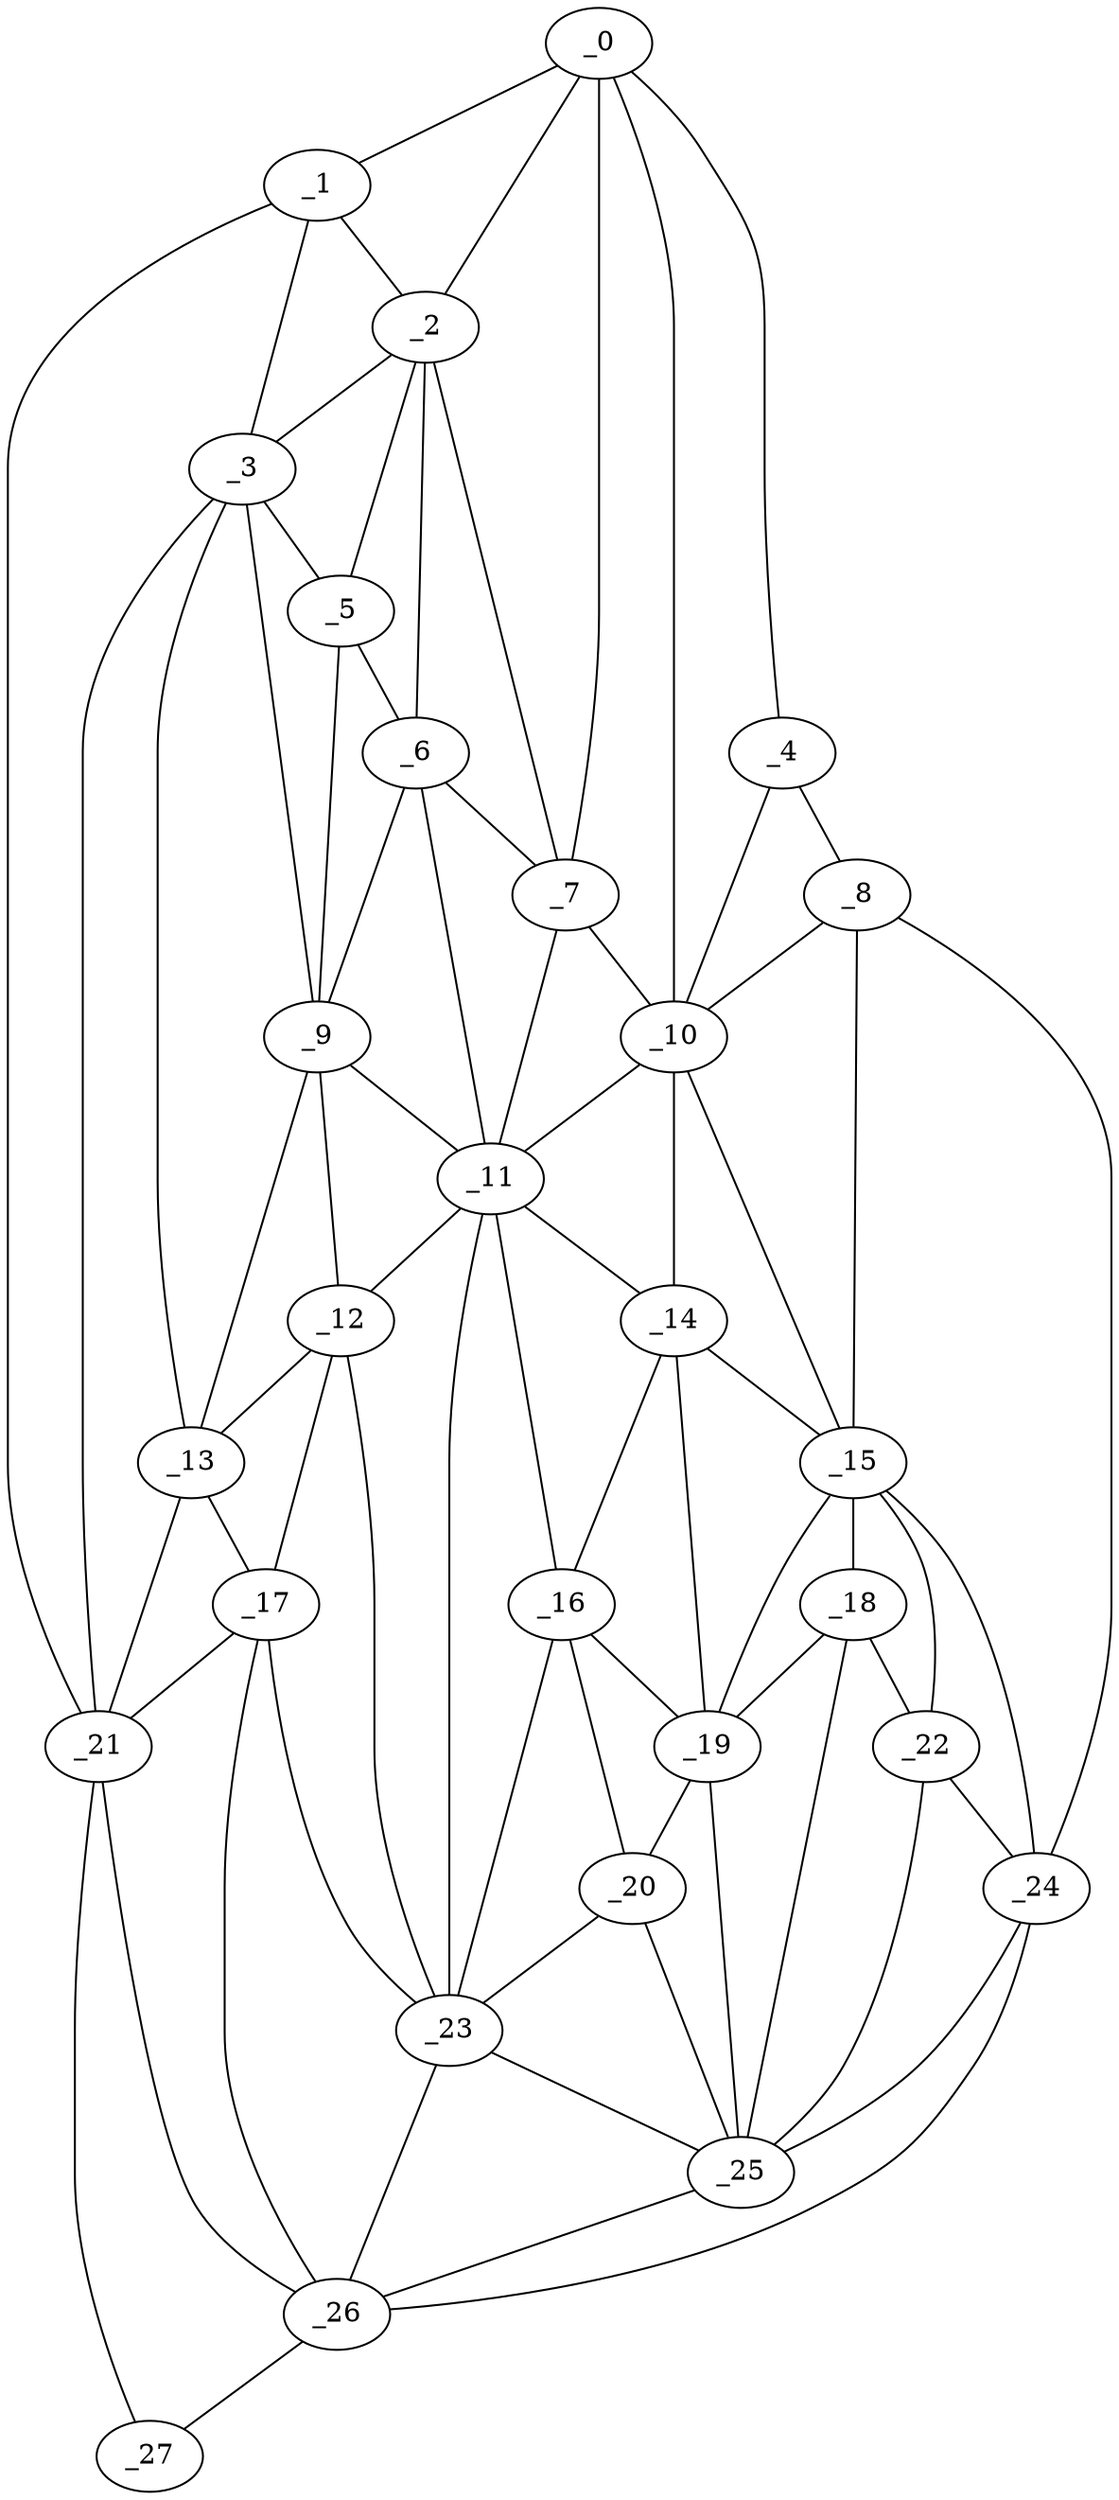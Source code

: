 graph "obj43__265.gxl" {
	_0	 [x=21,
		y=13];
	_1	 [x=34,
		y=103];
	_0 -- _1	 [valence=1];
	_2	 [x=38,
		y=97];
	_0 -- _2	 [valence=2];
	_4	 [x=41,
		y=4];
	_0 -- _4	 [valence=1];
	_7	 [x=54,
		y=73];
	_0 -- _7	 [valence=2];
	_10	 [x=72,
		y=58];
	_0 -- _10	 [valence=2];
	_1 -- _2	 [valence=2];
	_3	 [x=39,
		y=103];
	_1 -- _3	 [valence=2];
	_21	 [x=103,
		y=107];
	_1 -- _21	 [valence=1];
	_2 -- _3	 [valence=2];
	_5	 [x=49,
		y=98];
	_2 -- _5	 [valence=2];
	_6	 [x=50,
		y=83];
	_2 -- _6	 [valence=2];
	_2 -- _7	 [valence=2];
	_3 -- _5	 [valence=1];
	_9	 [x=70,
		y=103];
	_3 -- _9	 [valence=2];
	_13	 [x=81,
		y=104];
	_3 -- _13	 [valence=1];
	_3 -- _21	 [valence=2];
	_8	 [x=64,
		y=2];
	_4 -- _8	 [valence=1];
	_4 -- _10	 [valence=2];
	_5 -- _6	 [valence=1];
	_5 -- _9	 [valence=2];
	_6 -- _7	 [valence=1];
	_6 -- _9	 [valence=1];
	_11	 [x=78,
		y=78];
	_6 -- _11	 [valence=2];
	_7 -- _10	 [valence=2];
	_7 -- _11	 [valence=2];
	_8 -- _10	 [valence=2];
	_15	 [x=87,
		y=50];
	_8 -- _15	 [valence=1];
	_24	 [x=109,
		y=15];
	_8 -- _24	 [valence=1];
	_9 -- _11	 [valence=2];
	_12	 [x=80,
		y=97];
	_9 -- _12	 [valence=1];
	_9 -- _13	 [valence=2];
	_10 -- _11	 [valence=2];
	_14	 [x=85,
		y=57];
	_10 -- _14	 [valence=1];
	_10 -- _15	 [valence=2];
	_11 -- _12	 [valence=1];
	_11 -- _14	 [valence=1];
	_16	 [x=93,
		y=64];
	_11 -- _16	 [valence=2];
	_23	 [x=107,
		y=75];
	_11 -- _23	 [valence=2];
	_12 -- _13	 [valence=2];
	_17	 [x=96,
		y=104];
	_12 -- _17	 [valence=1];
	_12 -- _23	 [valence=2];
	_13 -- _17	 [valence=1];
	_13 -- _21	 [valence=1];
	_14 -- _15	 [valence=2];
	_14 -- _16	 [valence=2];
	_19	 [x=99,
		y=57];
	_14 -- _19	 [valence=1];
	_18	 [x=99,
		y=48];
	_15 -- _18	 [valence=2];
	_15 -- _19	 [valence=2];
	_22	 [x=104,
		y=42];
	_15 -- _22	 [valence=2];
	_15 -- _24	 [valence=2];
	_16 -- _19	 [valence=2];
	_20	 [x=100,
		y=63];
	_16 -- _20	 [valence=2];
	_16 -- _23	 [valence=1];
	_17 -- _21	 [valence=2];
	_17 -- _23	 [valence=2];
	_26	 [x=110,
		y=94];
	_17 -- _26	 [valence=1];
	_18 -- _19	 [valence=1];
	_18 -- _22	 [valence=1];
	_25	 [x=109,
		y=59];
	_18 -- _25	 [valence=2];
	_19 -- _20	 [valence=2];
	_19 -- _25	 [valence=2];
	_20 -- _23	 [valence=2];
	_20 -- _25	 [valence=2];
	_21 -- _26	 [valence=2];
	_27	 [x=110,
		y=105];
	_21 -- _27	 [valence=1];
	_22 -- _24	 [valence=1];
	_22 -- _25	 [valence=2];
	_23 -- _25	 [valence=2];
	_23 -- _26	 [valence=2];
	_24 -- _25	 [valence=1];
	_24 -- _26	 [valence=1];
	_25 -- _26	 [valence=2];
	_26 -- _27	 [valence=1];
}

